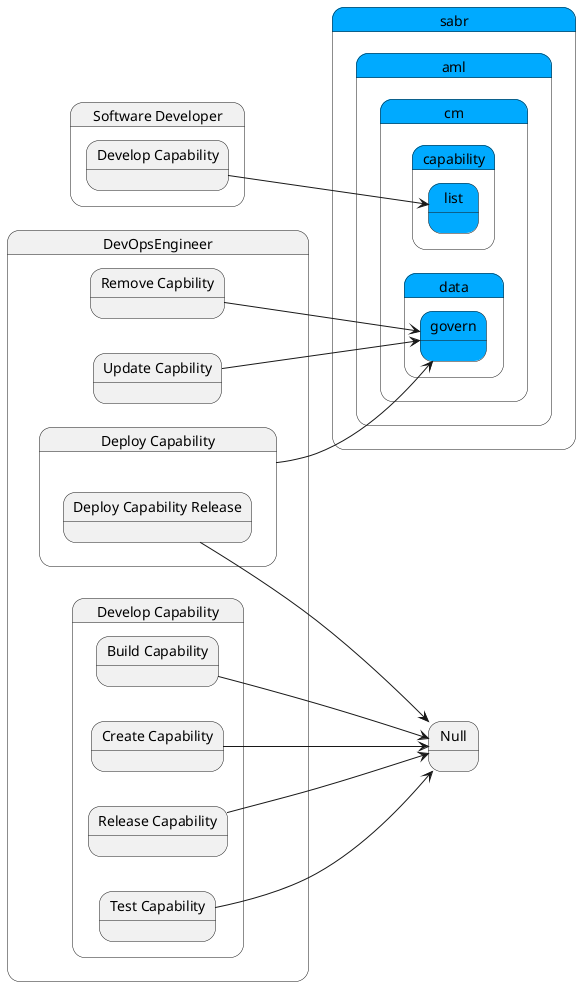 @startuml
left to right direction



state "DevOpsEngineer" as DevOpsEngineer {
    state "Deploy Capability" as DevOpsEngineerDeployCapability {
    }
}
state "sabr" as sabr #00aaff {
state "aml" as sabraml #00aaff {
state "cm" as sabramlcm #00aaff {
state "data" as sabramlcmdata #00aaff {
state "govern" as sabramlcmdatagovern #00aaff {
}
}
}
}
}

DevOpsEngineerDeployCapability --> sabramlcmdatagovern


    state "DevOpsEngineer" as DevOpsEngineer {
        state "Deploy Capability" as DevOpsEngineerDeployCapability {
            state "Deploy Capability Release" as DevOpsEngineerDeployCapabilityDeployCapabilityRelease {
            }
        }
    }
    
    DevOpsEngineerDeployCapabilityDeployCapabilityRelease --> Null
    
 
 
state "Software Developer" as SoftwareDeveloper {
    state "Develop Capability" as SoftwareDeveloperDevelopCapability {
    }
}
state "sabr" as sabr #00aaff {
state "aml" as sabraml #00aaff {
state "cm" as sabramlcm #00aaff {
state "capability" as sabramlcmcapability #00aaff {
state "list" as sabramlcmcapabilitylist #00aaff {
}
}
}
}
}

SoftwareDeveloperDevelopCapability --> sabramlcmcapabilitylist


    state "DevOpsEngineer" as DevOpsEngineer {
        state "Develop Capability" as DevOpsEngineerDevelopCapability {
            state "Build Capability" as DevOpsEngineerDevelopCapabilityBuildCapability {
            }
        }
    }
    
    DevOpsEngineerDevelopCapabilityBuildCapability --> Null
    
 
    state "DevOpsEngineer" as DevOpsEngineer {
        state "Develop Capability" as DevOpsEngineerDevelopCapability {
            state "Create Capability" as DevOpsEngineerDevelopCapabilityCreateCapability {
            }
        }
    }
    
    DevOpsEngineerDevelopCapabilityCreateCapability --> Null
    
 
    state "DevOpsEngineer" as DevOpsEngineer {
        state "Develop Capability" as DevOpsEngineerDevelopCapability {
            state "Release Capability" as DevOpsEngineerDevelopCapabilityReleaseCapability {
            }
        }
    }
    
    DevOpsEngineerDevelopCapabilityReleaseCapability --> Null
    
 
    state "DevOpsEngineer" as DevOpsEngineer {
        state "Develop Capability" as DevOpsEngineerDevelopCapability {
            state "Test Capability" as DevOpsEngineerDevelopCapabilityTestCapability {
            }
        }
    }
    
    DevOpsEngineerDevelopCapabilityTestCapability --> Null
    
 
 
state "DevOpsEngineer" as DevOpsEngineer {
    state "Remove Capbility" as DevOpsEngineerRemoveCapbility {
    }
}
state "sabr" as sabr #00aaff {
state "aml" as sabraml #00aaff {
state "cm" as sabramlcm #00aaff {
state "data" as sabramlcmdata #00aaff {
state "govern" as sabramlcmdatagovern #00aaff {
}
}
}
}
}

DevOpsEngineerRemoveCapbility --> sabramlcmdatagovern


 
state "DevOpsEngineer" as DevOpsEngineer {
    state "Update Capbility" as DevOpsEngineerUpdateCapbility {
    }
}
state "sabr" as sabr #00aaff {
state "aml" as sabraml #00aaff {
state "cm" as sabramlcm #00aaff {
state "data" as sabramlcmdata #00aaff {
state "govern" as sabramlcmdatagovern #00aaff {
}
}
}
}
}

DevOpsEngineerUpdateCapbility --> sabramlcmdatagovern


 

@enduml
